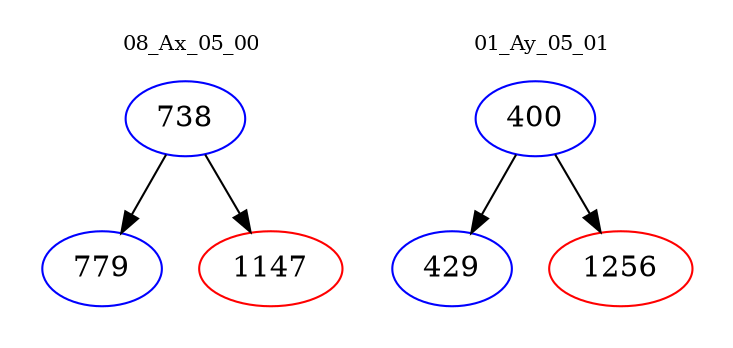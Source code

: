 digraph{
subgraph cluster_0 {
color = white
label = "08_Ax_05_00";
fontsize=10;
T0_738 [label="738", color="blue"]
T0_738 -> T0_779 [color="black"]
T0_779 [label="779", color="blue"]
T0_738 -> T0_1147 [color="black"]
T0_1147 [label="1147", color="red"]
}
subgraph cluster_1 {
color = white
label = "01_Ay_05_01";
fontsize=10;
T1_400 [label="400", color="blue"]
T1_400 -> T1_429 [color="black"]
T1_429 [label="429", color="blue"]
T1_400 -> T1_1256 [color="black"]
T1_1256 [label="1256", color="red"]
}
}
